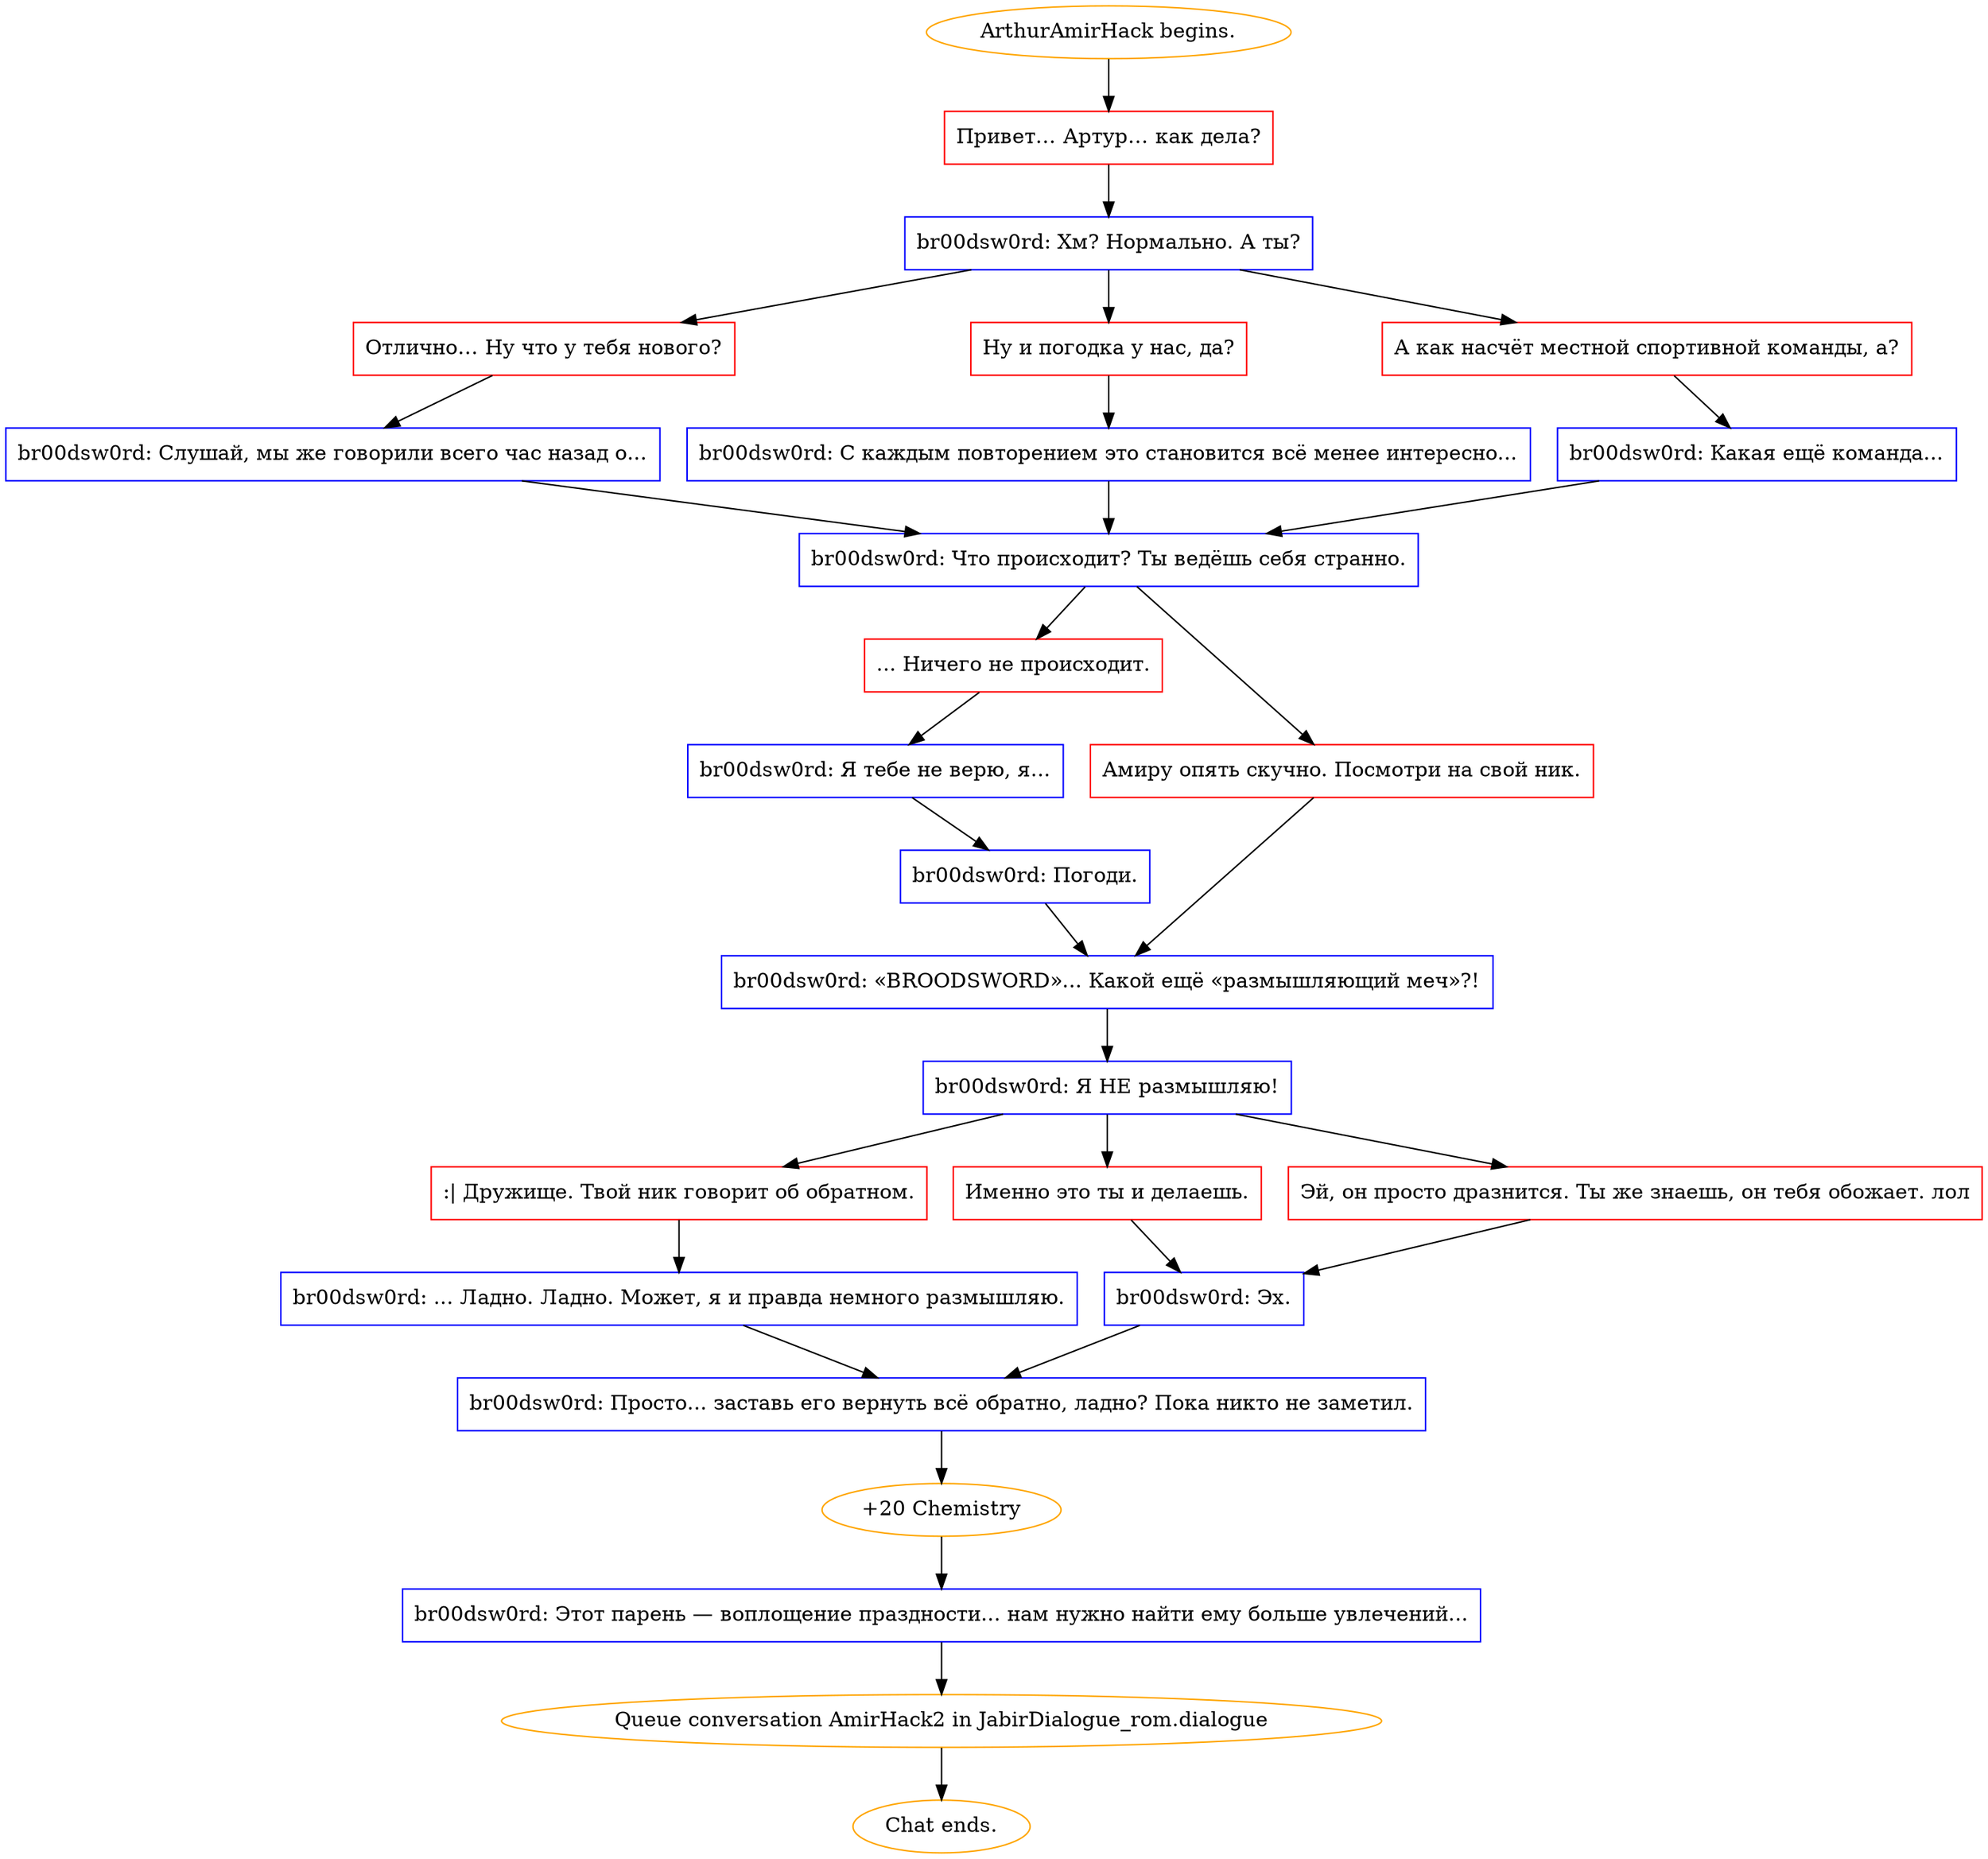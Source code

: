 digraph {
	"ArthurAmirHack begins." [color=orange];
		"ArthurAmirHack begins." -> j911141805;
	j911141805 [label="Привет… Артур… как дела?",shape=box,color=red];
		j911141805 -> j4280402293;
	j4280402293 [label="br00dsw0rd: Хм? Нормально. А ты?",shape=box,color=blue];
		j4280402293 -> j3442170573;
		j4280402293 -> j3875456904;
		j4280402293 -> j3670026891;
	j3442170573 [label="Отлично… Ну что у тебя нового?",shape=box,color=red];
		j3442170573 -> j4191192245;
	j3875456904 [label="Ну и погодка у нас, да?",shape=box,color=red];
		j3875456904 -> j2133128939;
	j3670026891 [label="А как насчёт местной спортивной команды, а?",shape=box,color=red];
		j3670026891 -> j1995815761;
	j4191192245 [label="br00dsw0rd: Слушай, мы же говорили всего час назад о...",shape=box,color=blue];
		j4191192245 -> j934070873;
	j2133128939 [label="br00dsw0rd: С каждым повторением это становится всё менее интересно...",shape=box,color=blue];
		j2133128939 -> j934070873;
	j1995815761 [label="br00dsw0rd: Какая ещё команда...",shape=box,color=blue];
		j1995815761 -> j934070873;
	j934070873 [label="br00dsw0rd: Что происходит? Ты ведёшь себя странно.",shape=box,color=blue];
		j934070873 -> j3591804453;
		j934070873 -> j4114103906;
	j3591804453 [label="... Ничего не происходит.",shape=box,color=red];
		j3591804453 -> j94452060;
	j4114103906 [label="Амиру опять скучно. Посмотри на свой ник.",shape=box,color=red];
		j4114103906 -> j429748509;
	j94452060 [label="br00dsw0rd: Я тебе не верю, я...",shape=box,color=blue];
		j94452060 -> j1590246517;
	j429748509 [label="br00dsw0rd: «BROODSWORD»... Какой ещё «размышляющий меч»?!",shape=box,color=blue];
		j429748509 -> j583239173;
	j1590246517 [label="br00dsw0rd: Погоди.",shape=box,color=blue];
		j1590246517 -> j429748509;
	j583239173 [label="br00dsw0rd: Я НЕ размышляю!",shape=box,color=blue];
		j583239173 -> j3718241744;
		j583239173 -> j538584749;
		j583239173 -> j2291654094;
	j3718241744 [label=":| Дружище. Твой ник говорит об обратном.",shape=box,color=red];
		j3718241744 -> j592592225;
	j538584749 [label="Именно это ты и делаешь.",shape=box,color=red];
		j538584749 -> j2739264133;
	j2291654094 [label="Эй, он просто дразнится. Ты же знаешь, он тебя обожает. лол",shape=box,color=red];
		j2291654094 -> j2739264133;
	j592592225 [label="br00dsw0rd: ... Ладно. Ладно. Может, я и правда немного размышляю.",shape=box,color=blue];
		j592592225 -> j3014159524;
	j2739264133 [label="br00dsw0rd: Эх.",shape=box,color=blue];
		j2739264133 -> j3014159524;
	j3014159524 [label="br00dsw0rd: Просто... заставь его вернуть всё обратно, ладно? Пока никто не заметил.",shape=box,color=blue];
		j3014159524 -> j3046257496;
	j3046257496 [label="+20 Chemistry",color=orange];
		j3046257496 -> j2382993091;
	j2382993091 [label="br00dsw0rd: Этот парень — воплощение праздности... нам нужно найти ему больше увлечений...",shape=box,color=blue];
		j2382993091 -> "Initiate conversation AmirHack2 in JabirDialogue_rom.dialogue";
	"Initiate conversation AmirHack2 in JabirDialogue_rom.dialogue" [label="Queue conversation AmirHack2 in JabirDialogue_rom.dialogue",color=orange];
		"Initiate conversation AmirHack2 in JabirDialogue_rom.dialogue" -> "Chat ends.";
	"Chat ends." [color=orange];
}